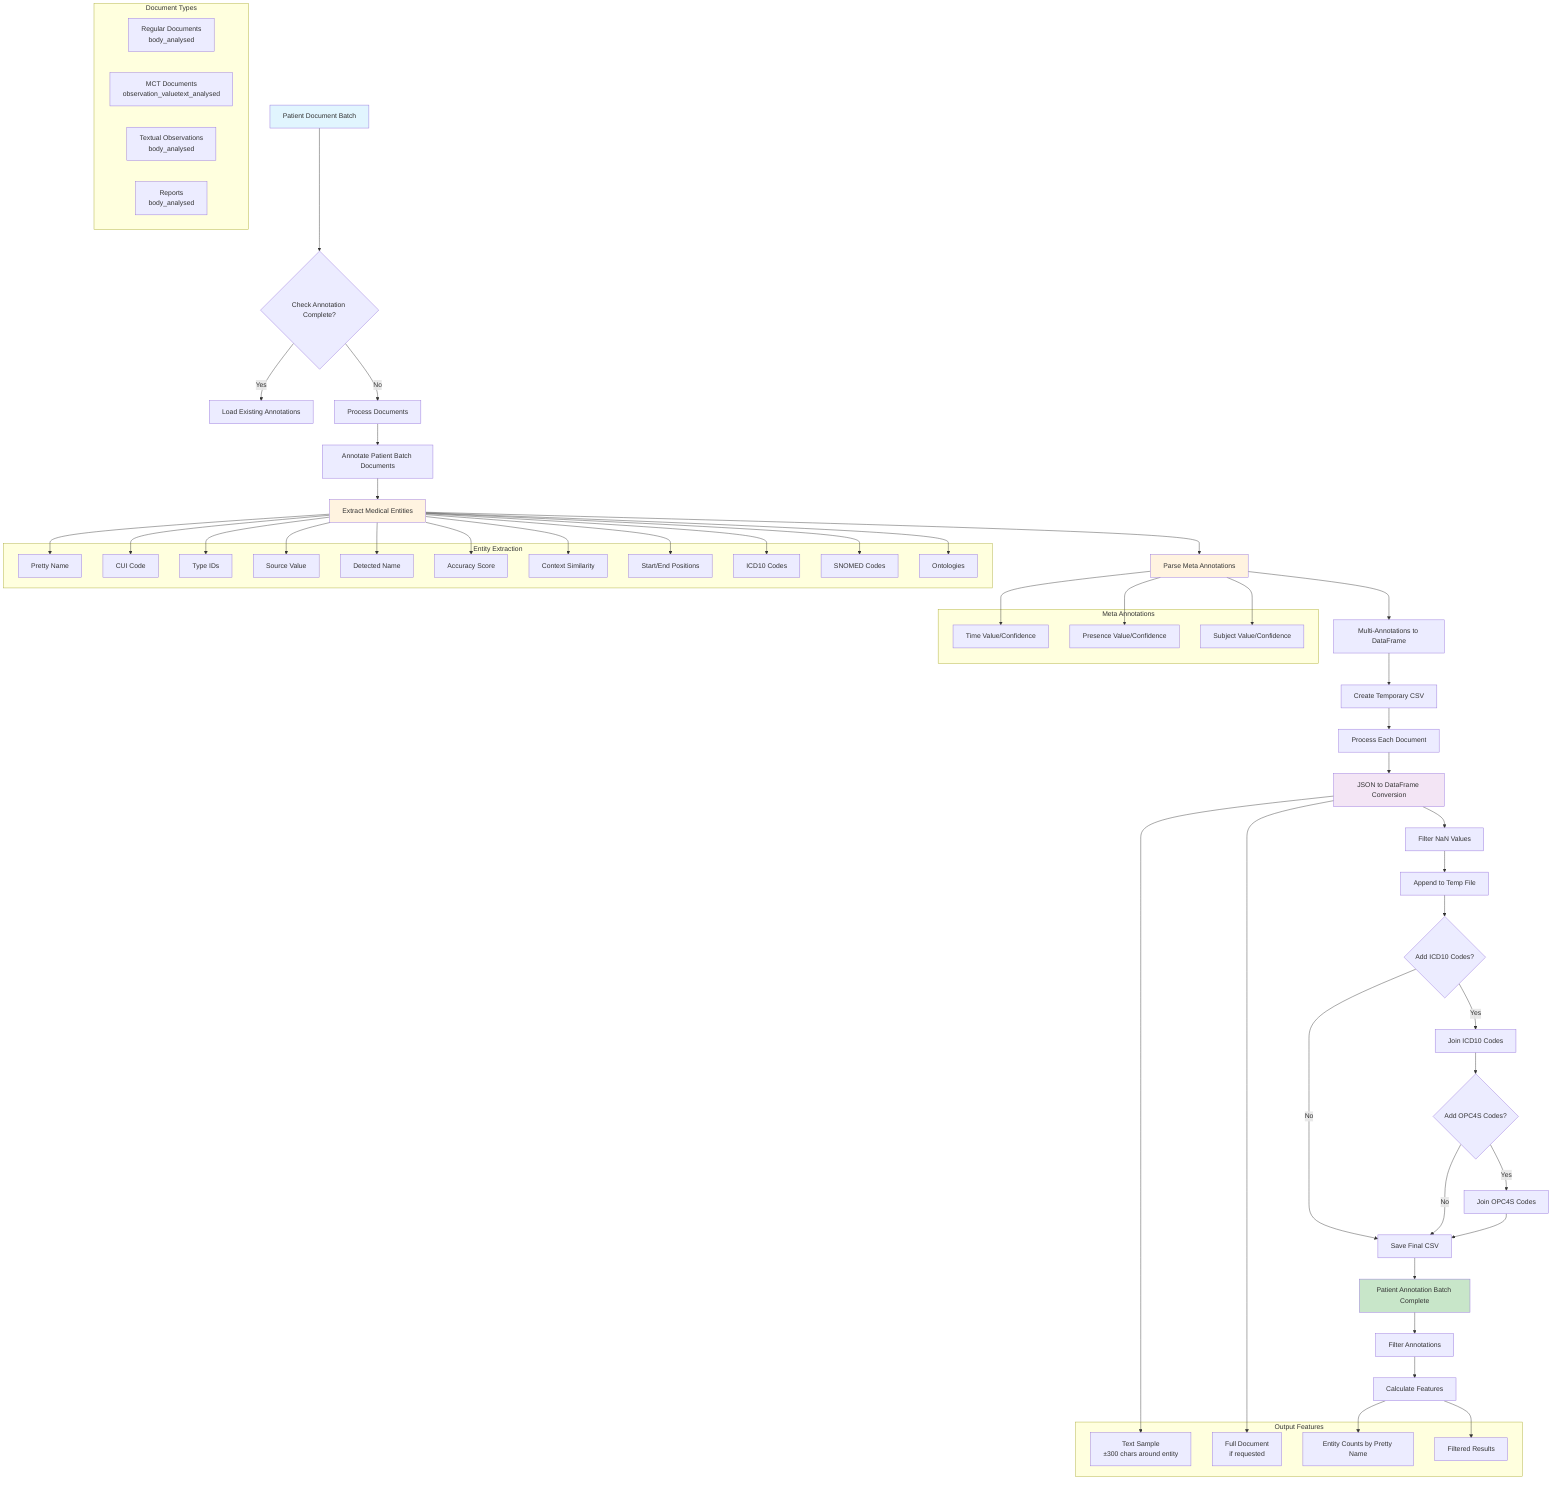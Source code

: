graph TD
    A[Patient Document Batch] --> B{Check Annotation Complete?}
    B -->|Yes| C[Load Existing Annotations]
    B -->|No| D[Process Documents]
    
    D --> E[Annotate Patient Batch Documents]
    E --> F[Extract Medical Entities]
    F --> G[Parse Meta Annotations]
    
    G --> H[Multi-Annotations to DataFrame]
    H --> I[Create Temporary CSV]
    I --> J[Process Each Document]
    
    J --> K[JSON to DataFrame Conversion]
    K --> L[Filter NaN Values]
    L --> M[Append to Temp File]
    
    M --> N{Add ICD10 Codes?}
    N -->|Yes| O[Join ICD10 Codes]
    N -->|No| P[Save Final CSV]
    O --> Q{Add OPC4S Codes?}
    Q -->|Yes| R[Join OPC4S Codes]
    Q -->|No| P
    R --> P
    
    P --> S[Patient Annotation Batch Complete]
    
    subgraph "Document Types"
        T1[Regular Documents<br/>body_analysed]
        T2[MCT Documents<br/>observation_valuetext_analysed]
        T3[Textual Observations<br/>body_analysed]
        T4[Reports<br/>body_analysed]
    end
    
    subgraph "Entity Extraction"
        U1[Pretty Name]
        U2[CUI Code]
        U3[Type IDs]
        U4[Source Value]
        U5[Detected Name]
        U6[Accuracy Score]
        U7[Context Similarity]
        U8[Start/End Positions]
        U9[ICD10 Codes]
        U10[SNOMED Codes]
        U11[Ontologies]
    end
    
    subgraph "Meta Annotations"
        V1[Time Value/Confidence]
        V2[Presence Value/Confidence]
        V3[Subject Value/Confidence]
    end
    
    subgraph "Output Features"
        W1[Text Sample<br/>±300 chars around entity]
        W2[Full Document<br/>if requested]
        W3[Entity Counts by Pretty Name]
        W4[Filtered Results]
    end
    
    F --> U1
    F --> U2
    F --> U3
    F --> U4
    F --> U5
    F --> U6
    F --> U7
    F --> U8
    F --> U9
    F --> U10
    F --> U11
    
    G --> V1
    G --> V2
    G --> V3
    
    K --> W1
    K --> W2
    
    S --> X[Filter Annotations]
    X --> Y[Calculate Features]
    Y --> W3
    Y --> W4
    
    style A fill:#e1f5fe
    style S fill:#c8e6c9
    style F fill:#fff3e0
    style G fill:#fff3e0
    style K fill:#f3e5f5